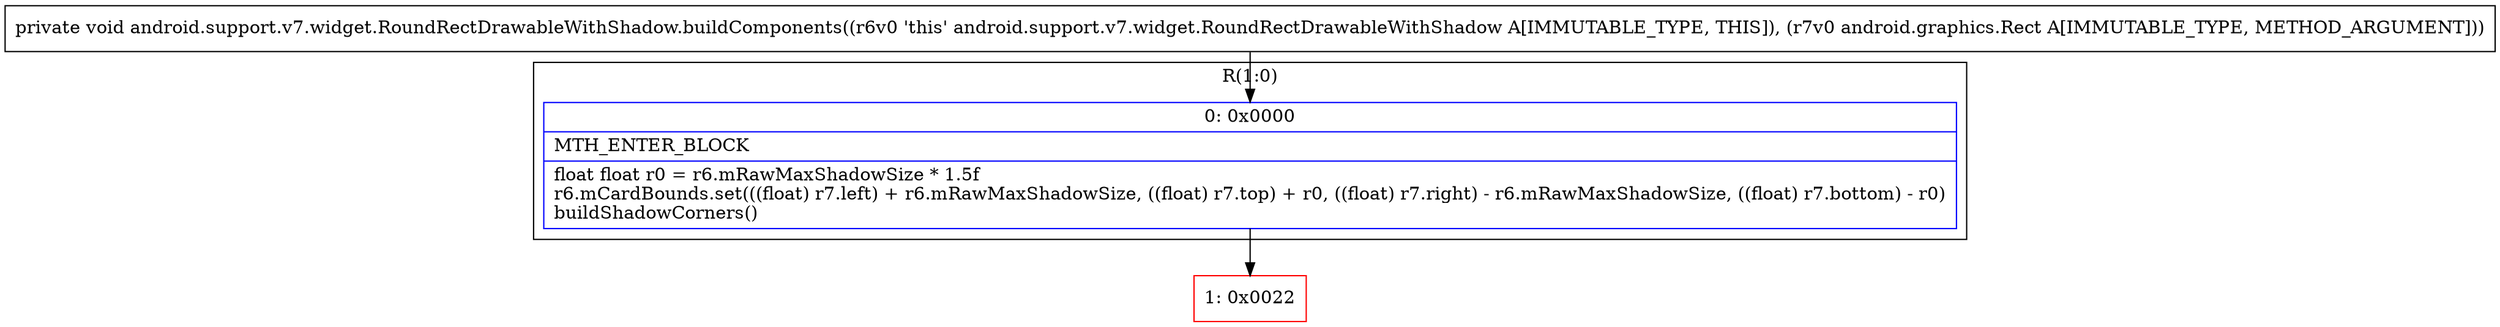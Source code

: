 digraph "CFG forandroid.support.v7.widget.RoundRectDrawableWithShadow.buildComponents(Landroid\/graphics\/Rect;)V" {
subgraph cluster_Region_1698913221 {
label = "R(1:0)";
node [shape=record,color=blue];
Node_0 [shape=record,label="{0\:\ 0x0000|MTH_ENTER_BLOCK\l|float float r0 = r6.mRawMaxShadowSize * 1.5f\lr6.mCardBounds.set(((float) r7.left) + r6.mRawMaxShadowSize, ((float) r7.top) + r0, ((float) r7.right) \- r6.mRawMaxShadowSize, ((float) r7.bottom) \- r0)\lbuildShadowCorners()\l}"];
}
Node_1 [shape=record,color=red,label="{1\:\ 0x0022}"];
MethodNode[shape=record,label="{private void android.support.v7.widget.RoundRectDrawableWithShadow.buildComponents((r6v0 'this' android.support.v7.widget.RoundRectDrawableWithShadow A[IMMUTABLE_TYPE, THIS]), (r7v0 android.graphics.Rect A[IMMUTABLE_TYPE, METHOD_ARGUMENT])) }"];
MethodNode -> Node_0;
Node_0 -> Node_1;
}

